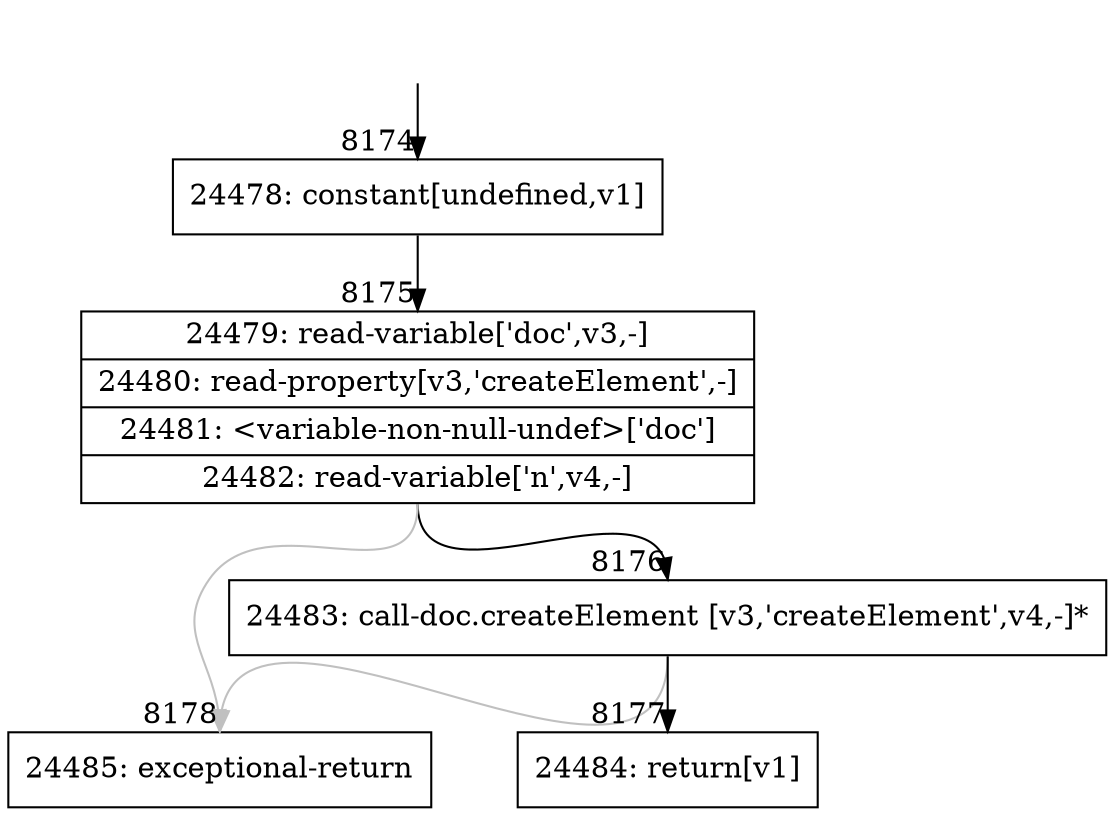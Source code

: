 digraph {
rankdir="TD"
BB_entry552[shape=none,label=""];
BB_entry552 -> BB8174 [tailport=s, headport=n, headlabel="    8174"]
BB8174 [shape=record label="{24478: constant[undefined,v1]}" ] 
BB8174 -> BB8175 [tailport=s, headport=n, headlabel="      8175"]
BB8175 [shape=record label="{24479: read-variable['doc',v3,-]|24480: read-property[v3,'createElement',-]|24481: \<variable-non-null-undef\>['doc']|24482: read-variable['n',v4,-]}" ] 
BB8175 -> BB8176 [tailport=s, headport=n, headlabel="      8176"]
BB8175 -> BB8178 [tailport=s, headport=n, color=gray, headlabel="      8178"]
BB8176 [shape=record label="{24483: call-doc.createElement [v3,'createElement',v4,-]*}" ] 
BB8176 -> BB8177 [tailport=s, headport=n, headlabel="      8177"]
BB8176 -> BB8178 [tailport=s, headport=n, color=gray]
BB8177 [shape=record label="{24484: return[v1]}" ] 
BB8178 [shape=record label="{24485: exceptional-return}" ] 
//#$~ 11488
}
